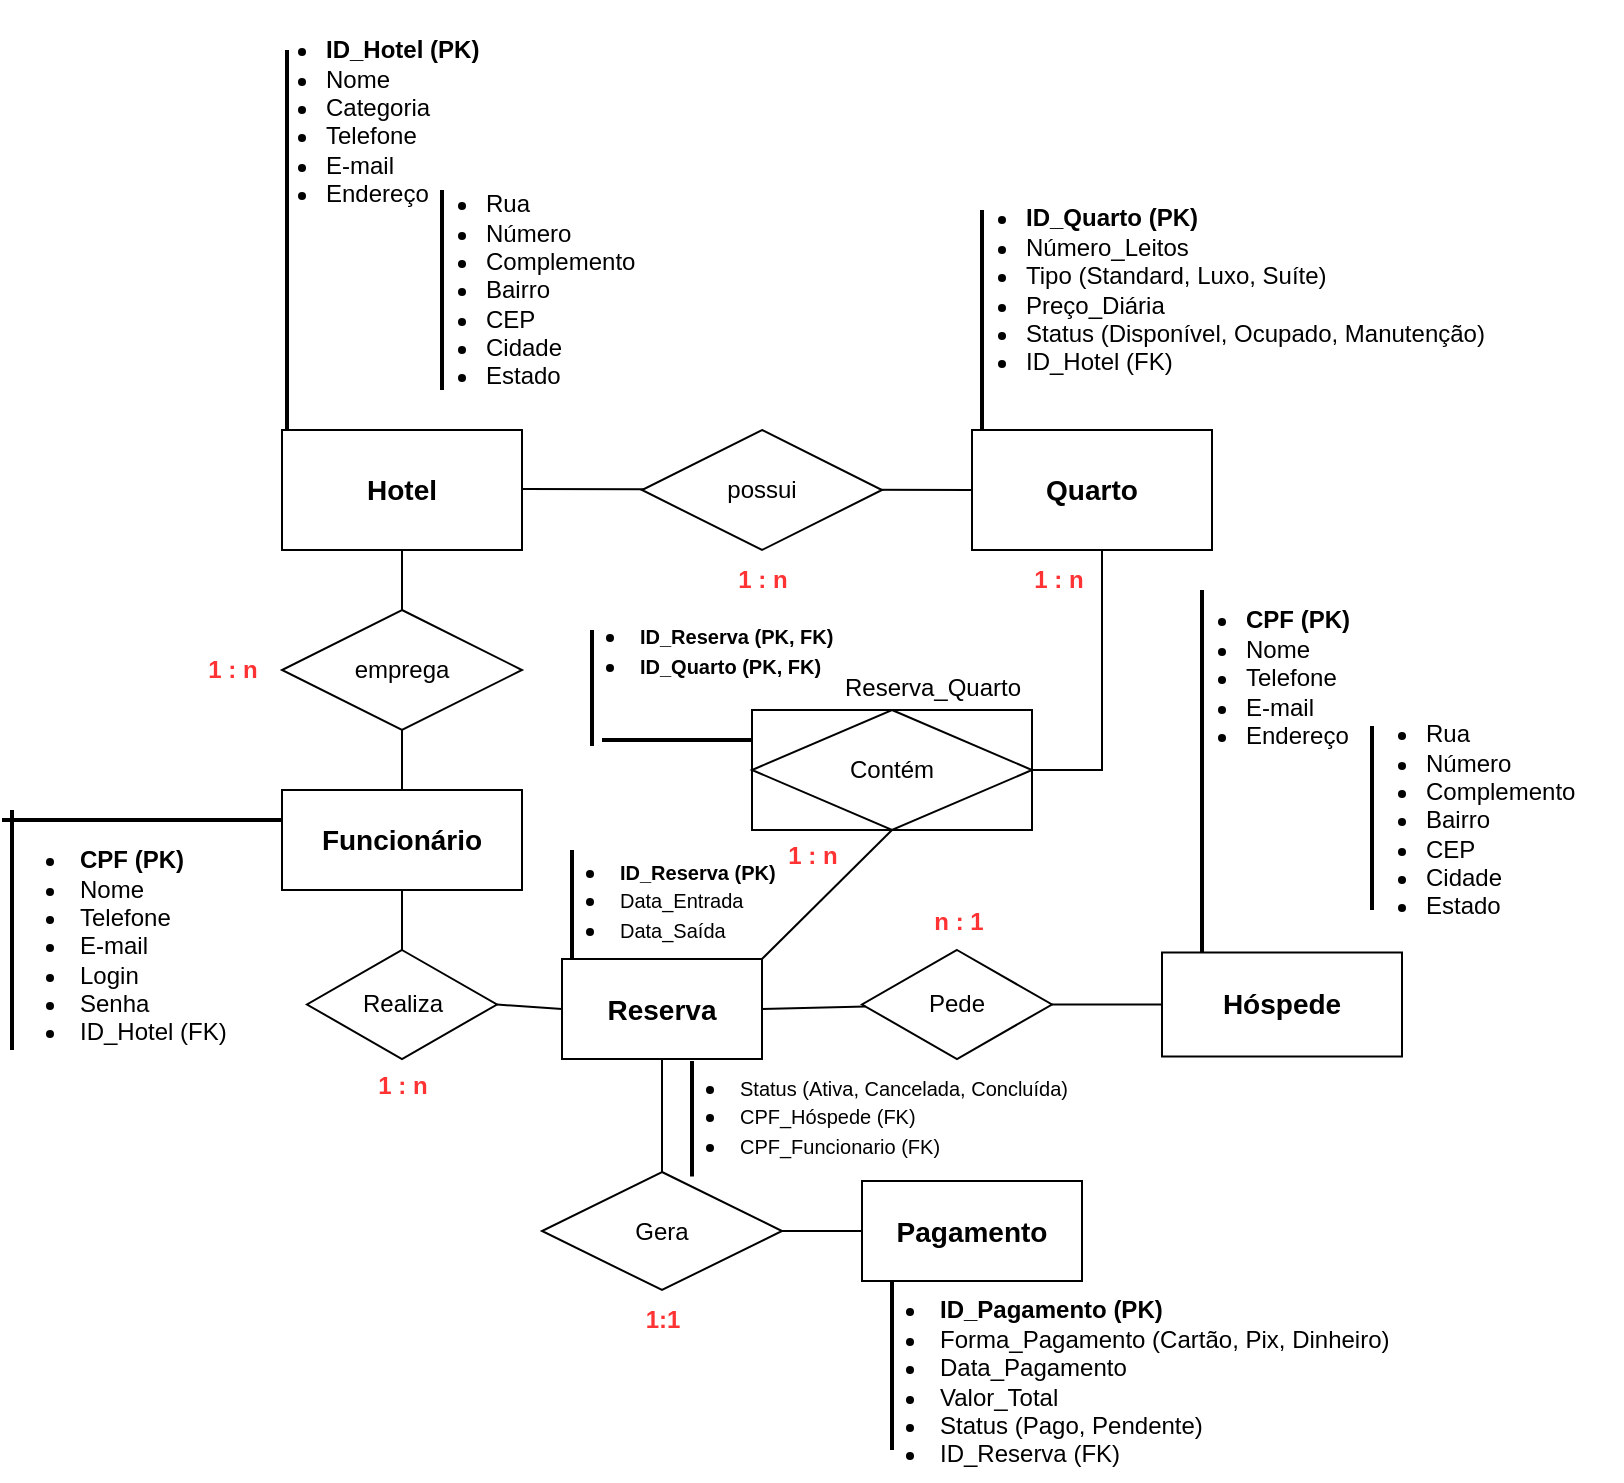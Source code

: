 <mxfile version="26.1.0">
  <diagram id="R2lEEEUBdFMjLlhIrx00" name="Page-1">
    <mxGraphModel dx="2693" dy="1846" grid="1" gridSize="10" guides="1" tooltips="1" connect="1" arrows="1" fold="1" page="1" pageScale="1" pageWidth="850" pageHeight="1100" math="0" shadow="0" extFonts="Permanent Marker^https://fonts.googleapis.com/css?family=Permanent+Marker">
      <root>
        <mxCell id="0" />
        <mxCell id="1" parent="0" />
        <mxCell id="Eb9sVpVR9ZOjH9OXoe6D-1" value="&lt;font style=&quot;font-size: 14px;&quot;&gt;&lt;b&gt;Hotel&lt;/b&gt;&lt;/font&gt;" style="rounded=0;whiteSpace=wrap;html=1;" vertex="1" parent="1">
          <mxGeometry x="80" y="120" width="120" height="60" as="geometry" />
        </mxCell>
        <mxCell id="Eb9sVpVR9ZOjH9OXoe6D-3" value="&lt;font style=&quot;font-size: 14px;&quot;&gt;&lt;b&gt;Quarto&lt;/b&gt;&lt;/font&gt;" style="whiteSpace=wrap;html=1;" vertex="1" parent="1">
          <mxGeometry x="425" y="120" width="120" height="60" as="geometry" />
        </mxCell>
        <mxCell id="Eb9sVpVR9ZOjH9OXoe6D-5" value="&lt;font style=&quot;font-size: 14px;&quot;&gt;&lt;b&gt;Funcionário&lt;/b&gt;&lt;/font&gt;" style="whiteSpace=wrap;html=1;align=center;" vertex="1" parent="1">
          <mxGeometry x="80" y="300" width="120" height="50" as="geometry" />
        </mxCell>
        <mxCell id="Eb9sVpVR9ZOjH9OXoe6D-10" value="" style="endArrow=none;html=1;rounded=0;exitX=0.5;exitY=1;exitDx=0;exitDy=0;entryX=0.5;entryY=0;entryDx=0;entryDy=0;" edge="1" parent="1" source="Eb9sVpVR9ZOjH9OXoe6D-1" target="Eb9sVpVR9ZOjH9OXoe6D-5">
          <mxGeometry relative="1" as="geometry">
            <mxPoint x="130" y="210" as="sourcePoint" />
            <mxPoint x="290" y="210" as="targetPoint" />
          </mxGeometry>
        </mxCell>
        <mxCell id="Eb9sVpVR9ZOjH9OXoe6D-6" value="emprega" style="shape=rhombus;perimeter=rhombusPerimeter;whiteSpace=wrap;html=1;align=center;" vertex="1" parent="1">
          <mxGeometry x="80" y="210" width="120" height="60" as="geometry" />
        </mxCell>
        <mxCell id="Eb9sVpVR9ZOjH9OXoe6D-11" value="" style="endArrow=none;html=1;rounded=0;entryX=0;entryY=0.5;entryDx=0;entryDy=0;" edge="1" parent="1" target="Eb9sVpVR9ZOjH9OXoe6D-3">
          <mxGeometry relative="1" as="geometry">
            <mxPoint x="200" y="149.5" as="sourcePoint" />
            <mxPoint x="360" y="149.5" as="targetPoint" />
          </mxGeometry>
        </mxCell>
        <mxCell id="Eb9sVpVR9ZOjH9OXoe6D-2" value="possui" style="shape=rhombus;perimeter=rhombusPerimeter;whiteSpace=wrap;html=1;align=center;" vertex="1" parent="1">
          <mxGeometry x="260" y="120" width="120" height="60" as="geometry" />
        </mxCell>
        <mxCell id="Eb9sVpVR9ZOjH9OXoe6D-16" value="&lt;font style=&quot;font-size: 14px;&quot;&gt;&lt;b&gt;Reserva&lt;/b&gt;&lt;/font&gt;" style="whiteSpace=wrap;html=1;align=center;" vertex="1" parent="1">
          <mxGeometry x="220" y="384.5" width="100" height="50" as="geometry" />
        </mxCell>
        <mxCell id="Eb9sVpVR9ZOjH9OXoe6D-17" value="&lt;font style=&quot;font-size: 14px;&quot;&gt;&lt;b&gt;Hóspede&lt;/b&gt;&lt;/font&gt;" style="whiteSpace=wrap;html=1;align=center;" vertex="1" parent="1">
          <mxGeometry x="520" y="381.25" width="120" height="52" as="geometry" />
        </mxCell>
        <mxCell id="Eb9sVpVR9ZOjH9OXoe6D-19" value="&lt;font style=&quot;font-size: 14px;&quot;&gt;&lt;b&gt;Pagamento&lt;/b&gt;&lt;/font&gt;" style="whiteSpace=wrap;html=1;align=center;" vertex="1" parent="1">
          <mxGeometry x="370" y="495.5" width="110" height="50" as="geometry" />
        </mxCell>
        <mxCell id="Eb9sVpVR9ZOjH9OXoe6D-20" value="" style="endArrow=none;html=1;rounded=0;entryX=0;entryY=0.5;entryDx=0;entryDy=0;" edge="1" parent="1" source="Eb9sVpVR9ZOjH9OXoe6D-18" target="Eb9sVpVR9ZOjH9OXoe6D-19">
          <mxGeometry relative="1" as="geometry">
            <mxPoint x="270" y="330" as="sourcePoint" />
            <mxPoint x="430" y="330" as="targetPoint" />
          </mxGeometry>
        </mxCell>
        <mxCell id="Eb9sVpVR9ZOjH9OXoe6D-21" value="Realiza" style="shape=rhombus;perimeter=rhombusPerimeter;whiteSpace=wrap;html=1;align=center;" vertex="1" parent="1">
          <mxGeometry x="92.5" y="380" width="95" height="54.5" as="geometry" />
        </mxCell>
        <mxCell id="Eb9sVpVR9ZOjH9OXoe6D-22" value="" style="endArrow=none;html=1;rounded=0;entryX=0.5;entryY=0;entryDx=0;entryDy=0;exitX=0.5;exitY=1;exitDx=0;exitDy=0;" edge="1" parent="1" source="Eb9sVpVR9ZOjH9OXoe6D-16" target="Eb9sVpVR9ZOjH9OXoe6D-18">
          <mxGeometry relative="1" as="geometry">
            <mxPoint x="400" y="346" as="sourcePoint" />
            <mxPoint x="405" y="480" as="targetPoint" />
          </mxGeometry>
        </mxCell>
        <mxCell id="Eb9sVpVR9ZOjH9OXoe6D-18" value="Gera" style="shape=rhombus;perimeter=rhombusPerimeter;whiteSpace=wrap;html=1;align=center;" vertex="1" parent="1">
          <mxGeometry x="210" y="491" width="120" height="59" as="geometry" />
        </mxCell>
        <mxCell id="Eb9sVpVR9ZOjH9OXoe6D-25" value="Pede" style="shape=rhombus;perimeter=rhombusPerimeter;whiteSpace=wrap;html=1;align=center;" vertex="1" parent="1">
          <mxGeometry x="370" y="380" width="95" height="54.5" as="geometry" />
        </mxCell>
        <mxCell id="Eb9sVpVR9ZOjH9OXoe6D-27" value="" style="endArrow=none;html=1;rounded=0;exitX=0.5;exitY=1;exitDx=0;exitDy=0;" edge="1" parent="1" source="Eb9sVpVR9ZOjH9OXoe6D-5" target="Eb9sVpVR9ZOjH9OXoe6D-21">
          <mxGeometry relative="1" as="geometry">
            <mxPoint x="190" y="320" as="sourcePoint" />
            <mxPoint x="350" y="320" as="targetPoint" />
          </mxGeometry>
        </mxCell>
        <mxCell id="Eb9sVpVR9ZOjH9OXoe6D-28" value="" style="endArrow=none;html=1;rounded=0;exitX=1;exitY=0.5;exitDx=0;exitDy=0;entryX=0;entryY=0.5;entryDx=0;entryDy=0;" edge="1" parent="1" source="Eb9sVpVR9ZOjH9OXoe6D-21" target="Eb9sVpVR9ZOjH9OXoe6D-16">
          <mxGeometry relative="1" as="geometry">
            <mxPoint x="190" y="310" as="sourcePoint" />
            <mxPoint x="350" y="310" as="targetPoint" />
          </mxGeometry>
        </mxCell>
        <mxCell id="Eb9sVpVR9ZOjH9OXoe6D-29" value="" style="endArrow=none;html=1;rounded=0;exitX=0;exitY=0.5;exitDx=0;exitDy=0;" edge="1" parent="1" source="Eb9sVpVR9ZOjH9OXoe6D-17" target="Eb9sVpVR9ZOjH9OXoe6D-25">
          <mxGeometry relative="1" as="geometry">
            <mxPoint x="330" y="320" as="sourcePoint" />
            <mxPoint x="490" y="320" as="targetPoint" />
          </mxGeometry>
        </mxCell>
        <mxCell id="Eb9sVpVR9ZOjH9OXoe6D-31" value="" style="endArrow=none;html=1;rounded=0;exitX=1;exitY=0.5;exitDx=0;exitDy=0;" edge="1" parent="1" source="Eb9sVpVR9ZOjH9OXoe6D-16" target="Eb9sVpVR9ZOjH9OXoe6D-25">
          <mxGeometry relative="1" as="geometry">
            <mxPoint x="330" y="409" as="sourcePoint" />
            <mxPoint x="370" y="410" as="targetPoint" />
          </mxGeometry>
        </mxCell>
        <mxCell id="Eb9sVpVR9ZOjH9OXoe6D-34" value="&lt;font color=&quot;#ff3333&quot;&gt;&lt;b&gt;1 : n&lt;/b&gt;&lt;/font&gt;" style="text;html=1;align=center;verticalAlign=middle;resizable=0;points=[];autosize=1;strokeColor=none;fillColor=none;" vertex="1" parent="1">
          <mxGeometry x="295" y="180" width="50" height="30" as="geometry" />
        </mxCell>
        <mxCell id="Eb9sVpVR9ZOjH9OXoe6D-35" value="&lt;font color=&quot;#ff3333&quot;&gt;&lt;b&gt;1 : n&lt;/b&gt;&lt;/font&gt;" style="text;html=1;align=center;verticalAlign=middle;resizable=0;points=[];autosize=1;strokeColor=none;fillColor=none;" vertex="1" parent="1">
          <mxGeometry x="30" y="225" width="50" height="30" as="geometry" />
        </mxCell>
        <mxCell id="Eb9sVpVR9ZOjH9OXoe6D-36" value="&lt;font style=&quot;color: rgb(255, 51, 51);&quot;&gt;&lt;b&gt;1:1&lt;/b&gt;&lt;/font&gt;" style="text;html=1;align=center;verticalAlign=middle;resizable=0;points=[];autosize=1;strokeColor=none;fillColor=none;" vertex="1" parent="1">
          <mxGeometry x="250" y="550" width="40" height="30" as="geometry" />
        </mxCell>
        <mxCell id="Eb9sVpVR9ZOjH9OXoe6D-37" value="Contém" style="shape=associativeEntity;whiteSpace=wrap;html=1;align=center;" vertex="1" parent="1">
          <mxGeometry x="315" y="260" width="140" height="60" as="geometry" />
        </mxCell>
        <mxCell id="Eb9sVpVR9ZOjH9OXoe6D-38" value="" style="endArrow=none;html=1;rounded=0;exitX=0.5;exitY=1;exitDx=0;exitDy=0;entryX=1;entryY=0;entryDx=0;entryDy=0;" edge="1" parent="1" source="Eb9sVpVR9ZOjH9OXoe6D-37" target="Eb9sVpVR9ZOjH9OXoe6D-16">
          <mxGeometry relative="1" as="geometry">
            <mxPoint x="360" y="330" as="sourcePoint" />
            <mxPoint x="330" y="400" as="targetPoint" />
            <Array as="points" />
          </mxGeometry>
        </mxCell>
        <mxCell id="Eb9sVpVR9ZOjH9OXoe6D-39" value="&lt;span style=&quot;text-wrap-mode: wrap;&quot;&gt;Reserva_Quarto&lt;/span&gt;" style="text;html=1;align=center;verticalAlign=middle;resizable=0;points=[];autosize=1;strokeColor=none;fillColor=none;" vertex="1" parent="1">
          <mxGeometry x="350" y="234" width="110" height="30" as="geometry" />
        </mxCell>
        <mxCell id="Eb9sVpVR9ZOjH9OXoe6D-40" value="" style="endArrow=none;html=1;rounded=0;entryX=1;entryY=0.5;entryDx=0;entryDy=0;" edge="1" parent="1" target="Eb9sVpVR9ZOjH9OXoe6D-37">
          <mxGeometry relative="1" as="geometry">
            <mxPoint x="490" y="180" as="sourcePoint" />
            <mxPoint x="480" y="280" as="targetPoint" />
            <Array as="points">
              <mxPoint x="490" y="290" />
            </Array>
          </mxGeometry>
        </mxCell>
        <mxCell id="Eb9sVpVR9ZOjH9OXoe6D-41" value="&lt;font color=&quot;#ff3333&quot;&gt;&lt;b&gt;n : 1&lt;/b&gt;&lt;/font&gt;" style="text;html=1;align=center;verticalAlign=middle;resizable=0;points=[];autosize=1;strokeColor=none;fillColor=none;" vertex="1" parent="1">
          <mxGeometry x="392.5" y="351.25" width="50" height="30" as="geometry" />
        </mxCell>
        <mxCell id="Eb9sVpVR9ZOjH9OXoe6D-42" value="&lt;font color=&quot;#ff3333&quot;&gt;&lt;b&gt;1 : n&lt;/b&gt;&lt;/font&gt;" style="text;html=1;align=center;verticalAlign=middle;resizable=0;points=[];autosize=1;strokeColor=none;fillColor=none;" vertex="1" parent="1">
          <mxGeometry x="115" y="433.25" width="50" height="30" as="geometry" />
        </mxCell>
        <mxCell id="Eb9sVpVR9ZOjH9OXoe6D-43" value="&lt;font color=&quot;#ff3333&quot;&gt;&lt;b&gt;1 : n&lt;/b&gt;&lt;/font&gt;" style="text;html=1;align=center;verticalAlign=middle;resizable=0;points=[];autosize=1;strokeColor=none;fillColor=none;" vertex="1" parent="1">
          <mxGeometry x="320" y="318" width="50" height="30" as="geometry" />
        </mxCell>
        <mxCell id="Eb9sVpVR9ZOjH9OXoe6D-44" value="&lt;font color=&quot;#ff3333&quot;&gt;&lt;b&gt;1 : n&lt;/b&gt;&lt;/font&gt;" style="text;html=1;align=center;verticalAlign=middle;resizable=0;points=[];autosize=1;strokeColor=none;fillColor=none;" vertex="1" parent="1">
          <mxGeometry x="442.5" y="180" width="50" height="30" as="geometry" />
        </mxCell>
        <mxCell id="Eb9sVpVR9ZOjH9OXoe6D-56" value="&lt;ul&gt;&lt;li&gt;&lt;b&gt;&lt;span style=&quot;background-color: transparent; color: light-dark(rgb(0, 0, 0), rgb(255, 255, 255));&quot;&gt;ID_Hotel&lt;/span&gt;&lt;span style=&quot;background-color: transparent; color: light-dark(rgb(0, 0, 0), rgb(255, 255, 255));&quot;&gt; (PK)&lt;/span&gt;&lt;/b&gt;&lt;/li&gt;&lt;li&gt;&lt;span style=&quot;background-color: transparent; color: light-dark(rgb(0, 0, 0), rgb(255, 255, 255));&quot;&gt;Nome&lt;/span&gt;&lt;/li&gt;&lt;li&gt;&lt;span style=&quot;background-color: transparent; color: light-dark(rgb(0, 0, 0), rgb(255, 255, 255));&quot;&gt;Categoria&lt;/span&gt;&lt;/li&gt;&lt;li&gt;&lt;span style=&quot;background-color: transparent; color: light-dark(rgb(0, 0, 0), rgb(255, 255, 255));&quot;&gt;Telefone&lt;/span&gt;&lt;/li&gt;&lt;li&gt;&lt;span style=&quot;background-color: transparent; color: light-dark(rgb(0, 0, 0), rgb(255, 255, 255));&quot;&gt;E-mail&lt;/span&gt;&lt;/li&gt;&lt;li&gt;&lt;span style=&quot;background-color: transparent; color: light-dark(rgb(0, 0, 0), rgb(255, 255, 255));&quot;&gt;Endereço&lt;/span&gt;&lt;/li&gt;&lt;/ul&gt;&lt;h4 data-end=&quot;599&quot; data-start=&quot;579&quot;&gt;&lt;/h4&gt;&lt;div&gt;&lt;br&gt;&lt;/div&gt;" style="text;html=1;align=left;verticalAlign=middle;resizable=0;points=[];autosize=1;strokeColor=none;fillColor=none;" vertex="1" parent="1">
          <mxGeometry x="60" y="-95" width="140" height="140" as="geometry" />
        </mxCell>
        <mxCell id="Eb9sVpVR9ZOjH9OXoe6D-57" value="&lt;ul&gt;&lt;li&gt;&lt;span style=&quot;background-color: transparent; color: light-dark(rgb(0, 0, 0), rgb(255, 255, 255));&quot;&gt;Rua&lt;/span&gt;&lt;/li&gt;&lt;li&gt;&lt;span style=&quot;background-color: transparent; color: light-dark(rgb(0, 0, 0), rgb(255, 255, 255));&quot;&gt;Número&lt;/span&gt;&lt;/li&gt;&lt;li&gt;&lt;span style=&quot;background-color: transparent; color: light-dark(rgb(0, 0, 0), rgb(255, 255, 255));&quot;&gt;Complemento&lt;/span&gt;&lt;/li&gt;&lt;li&gt;&lt;span style=&quot;background-color: transparent; color: light-dark(rgb(0, 0, 0), rgb(255, 255, 255));&quot;&gt;Bairro&lt;/span&gt;&lt;/li&gt;&lt;li&gt;&lt;span style=&quot;background-color: transparent; color: light-dark(rgb(0, 0, 0), rgb(255, 255, 255));&quot;&gt;CEP&lt;/span&gt;&lt;/li&gt;&lt;li&gt;&lt;span style=&quot;background-color: transparent; color: light-dark(rgb(0, 0, 0), rgb(255, 255, 255));&quot;&gt;Cidade&lt;/span&gt;&lt;/li&gt;&lt;li&gt;&lt;span style=&quot;background-color: transparent; color: light-dark(rgb(0, 0, 0), rgb(255, 255, 255));&quot;&gt;Estado&lt;/span&gt;&lt;/li&gt;&lt;/ul&gt;" style="text;html=1;align=left;verticalAlign=middle;resizable=0;points=[];autosize=1;strokeColor=none;fillColor=none;" vertex="1" parent="1">
          <mxGeometry x="140" y="-20" width="140" height="140" as="geometry" />
        </mxCell>
        <mxCell id="Eb9sVpVR9ZOjH9OXoe6D-58" value="" style="line;strokeWidth=2;direction=south;html=1;" vertex="1" parent="1">
          <mxGeometry x="77.5" y="-70" width="10" height="190" as="geometry" />
        </mxCell>
        <mxCell id="Eb9sVpVR9ZOjH9OXoe6D-61" value="" style="line;strokeWidth=2;direction=south;html=1;" vertex="1" parent="1">
          <mxGeometry x="155" width="10" height="100" as="geometry" />
        </mxCell>
        <mxCell id="Eb9sVpVR9ZOjH9OXoe6D-62" value="" style="line;strokeWidth=2;direction=south;html=1;" vertex="1" parent="1">
          <mxGeometry x="425" y="10" width="10" height="110" as="geometry" />
        </mxCell>
        <mxCell id="Eb9sVpVR9ZOjH9OXoe6D-63" value="&lt;ul&gt;&lt;li data-end=&quot;620&quot; data-start=&quot;600&quot;&gt;&lt;b&gt;ID_Quarto (PK)&lt;/b&gt;&lt;/li&gt;&lt;li data-end=&quot;640&quot; data-start=&quot;621&quot;&gt;Número_Leitos&lt;/li&gt;&lt;li data-end=&quot;675&quot; data-start=&quot;641&quot;&gt;Tipo (Standard, Luxo, Suíte)&lt;/li&gt;&lt;li data-end=&quot;694&quot; data-start=&quot;676&quot;&gt;Preço_Diária&lt;/li&gt;&lt;li data-end=&quot;741&quot; data-start=&quot;695&quot;&gt;Status (Disponível, Ocupado, Manutenção)&lt;/li&gt;&lt;li data-end=&quot;787&quot; data-start=&quot;742&quot;&gt;ID_Hotel (FK)&amp;nbsp;&lt;/li&gt;&lt;/ul&gt;" style="text;html=1;align=left;verticalAlign=middle;resizable=0;points=[];autosize=1;strokeColor=none;fillColor=none;" vertex="1" parent="1">
          <mxGeometry x="410" y="-10" width="290" height="120" as="geometry" />
        </mxCell>
        <mxCell id="Eb9sVpVR9ZOjH9OXoe6D-64" value="" style="line;strokeWidth=2;direction=south;html=1;" vertex="1" parent="1">
          <mxGeometry x="535" y="200" width="10" height="181.25" as="geometry" />
        </mxCell>
        <mxCell id="Eb9sVpVR9ZOjH9OXoe6D-65" value="" style="line;strokeWidth=2;direction=south;html=1;" vertex="1" parent="1">
          <mxGeometry x="380" y="545.5" width="10" height="84.5" as="geometry" />
        </mxCell>
        <mxCell id="Eb9sVpVR9ZOjH9OXoe6D-66" value="&lt;li data-end=&quot;1237&quot; data-start=&quot;1214&quot;&gt;&lt;b&gt;ID_Pagamento (PK)&lt;/b&gt;&lt;/li&gt;&lt;li data-end=&quot;1283&quot; data-start=&quot;1238&quot;&gt;Forma_Pagamento (Cartão, Pix, Dinheiro)&lt;/li&gt;&lt;li data-end=&quot;1304&quot; data-start=&quot;1284&quot;&gt;Data_Pagamento&lt;/li&gt;&lt;li data-end=&quot;1322&quot; data-start=&quot;1305&quot;&gt;Valor_Total&lt;/li&gt;&lt;li data-end=&quot;1352&quot; data-start=&quot;1323&quot;&gt;Status (Pago, Pendente)&lt;/li&gt;&lt;li data-end=&quot;1402&quot; data-start=&quot;1353&quot;&gt;ID_Reserva (FK)&lt;/li&gt;" style="text;html=1;align=left;verticalAlign=middle;resizable=0;points=[];autosize=1;strokeColor=none;fillColor=none;" vertex="1" parent="1">
          <mxGeometry x="390" y="545.5" width="270" height="100" as="geometry" />
        </mxCell>
        <mxCell id="Eb9sVpVR9ZOjH9OXoe6D-69" value="&lt;ul&gt;&lt;li&gt;&lt;span style=&quot;background-color: transparent; color: light-dark(rgb(0, 0, 0), rgb(255, 255, 255));&quot;&gt;Rua&lt;/span&gt;&lt;/li&gt;&lt;li&gt;&lt;span style=&quot;background-color: transparent; color: light-dark(rgb(0, 0, 0), rgb(255, 255, 255));&quot;&gt;Número&lt;/span&gt;&lt;/li&gt;&lt;li&gt;&lt;span style=&quot;background-color: transparent; color: light-dark(rgb(0, 0, 0), rgb(255, 255, 255));&quot;&gt;Complemento&lt;/span&gt;&lt;/li&gt;&lt;li&gt;&lt;span style=&quot;background-color: transparent; color: light-dark(rgb(0, 0, 0), rgb(255, 255, 255));&quot;&gt;Bairro&lt;/span&gt;&lt;/li&gt;&lt;li&gt;&lt;span style=&quot;background-color: transparent; color: light-dark(rgb(0, 0, 0), rgb(255, 255, 255));&quot;&gt;CEP&lt;/span&gt;&lt;/li&gt;&lt;li&gt;&lt;span style=&quot;background-color: transparent; color: light-dark(rgb(0, 0, 0), rgb(255, 255, 255));&quot;&gt;Cidade&lt;/span&gt;&lt;/li&gt;&lt;li&gt;&lt;span style=&quot;background-color: transparent; color: light-dark(rgb(0, 0, 0), rgb(255, 255, 255));&quot;&gt;Estado&lt;/span&gt;&lt;/li&gt;&lt;/ul&gt;" style="text;html=1;align=left;verticalAlign=middle;resizable=0;points=[];autosize=1;strokeColor=none;fillColor=none;" vertex="1" parent="1">
          <mxGeometry x="610" y="244.5" width="140" height="140" as="geometry" />
        </mxCell>
        <mxCell id="Eb9sVpVR9ZOjH9OXoe6D-71" value="" style="line;strokeWidth=2;direction=south;html=1;" vertex="1" parent="1">
          <mxGeometry x="620" y="268" width="10" height="92" as="geometry" />
        </mxCell>
        <mxCell id="Eb9sVpVR9ZOjH9OXoe6D-72" value="&lt;ul&gt;&lt;li&gt;&lt;b&gt;&lt;span style=&quot;background-color: transparent; color: light-dark(rgb(0, 0, 0), rgb(255, 255, 255));&quot;&gt;CPF (PK)&lt;/span&gt;&lt;/b&gt;&lt;/li&gt;&lt;li&gt;&lt;span style=&quot;background-color: transparent; color: light-dark(rgb(0, 0, 0), rgb(255, 255, 255));&quot;&gt;Nome&lt;/span&gt;&lt;/li&gt;&lt;li&gt;&lt;span style=&quot;background-color: transparent; color: light-dark(rgb(0, 0, 0), rgb(255, 255, 255));&quot;&gt;Telefone&lt;/span&gt;&lt;/li&gt;&lt;li&gt;&lt;span style=&quot;background-color: transparent; color: light-dark(rgb(0, 0, 0), rgb(255, 255, 255));&quot;&gt;E-mail&lt;/span&gt;&lt;/li&gt;&lt;li&gt;&lt;span style=&quot;background-color: transparent; color: light-dark(rgb(0, 0, 0), rgb(255, 255, 255));&quot;&gt;Endereço&lt;/span&gt;&lt;/li&gt;&lt;/ul&gt;&lt;h4 data-end=&quot;599&quot; data-start=&quot;579&quot;&gt;&lt;/h4&gt;&lt;div&gt;&lt;br&gt;&lt;/div&gt;" style="text;html=1;align=left;verticalAlign=middle;resizable=0;points=[];autosize=1;strokeColor=none;fillColor=none;" vertex="1" parent="1">
          <mxGeometry x="520" y="188" width="120" height="130" as="geometry" />
        </mxCell>
        <mxCell id="Eb9sVpVR9ZOjH9OXoe6D-73" value="" style="line;strokeWidth=2;direction=south;html=1;" vertex="1" parent="1">
          <mxGeometry x="220" y="330" width="10" height="54.5" as="geometry" />
        </mxCell>
        <mxCell id="Eb9sVpVR9ZOjH9OXoe6D-74" value="&lt;li data-end=&quot;999&quot; data-start=&quot;978&quot;&gt;&lt;b&gt;&lt;font style=&quot;font-size: 10px;&quot;&gt;ID_Reserva (PK)&lt;/font&gt;&lt;/b&gt;&lt;/li&gt;&lt;li data-end=&quot;1018&quot; data-start=&quot;1000&quot;&gt;&lt;font style=&quot;font-size: 10px;&quot;&gt;Data_Entrada&lt;/font&gt;&lt;/li&gt;&lt;li data-end=&quot;1035&quot; data-start=&quot;1019&quot;&gt;&lt;font style=&quot;font-size: 10px;&quot;&gt;Data_Saída&lt;/font&gt;&lt;/li&gt;" style="text;html=1;align=left;verticalAlign=middle;resizable=0;points=[];autosize=1;strokeColor=none;fillColor=none;" vertex="1" parent="1">
          <mxGeometry x="230" y="324.5" width="120" height="60" as="geometry" />
        </mxCell>
        <mxCell id="Eb9sVpVR9ZOjH9OXoe6D-76" value="" style="line;strokeWidth=2;direction=south;html=1;" vertex="1" parent="1">
          <mxGeometry x="280" y="435.5" width="10" height="57.75" as="geometry" />
        </mxCell>
        <mxCell id="Eb9sVpVR9ZOjH9OXoe6D-77" value="&lt;li data-end=&quot;1078&quot; data-start=&quot;1036&quot;&gt;&lt;font style=&quot;font-size: 10px;&quot;&gt;Status (Ativa, Cancelada, Concluída)&lt;/font&gt;&lt;/li&gt;&lt;li data-end=&quot;1129&quot; data-start=&quot;1079&quot;&gt;&lt;font style=&quot;font-size: 10px;&quot;&gt;CPF_Hóspede (FK)&lt;/font&gt;&lt;/li&gt;&lt;li data-end=&quot;1188&quot; data-start=&quot;1130&quot;&gt;&lt;font style=&quot;font-size: 10px;&quot;&gt;CPF_Funcionario (FK)&amp;nbsp;&lt;/font&gt;&lt;/li&gt;" style="text;html=1;align=left;verticalAlign=middle;resizable=0;points=[];autosize=1;strokeColor=none;fillColor=none;" vertex="1" parent="1">
          <mxGeometry x="290" y="433.25" width="200" height="60" as="geometry" />
        </mxCell>
        <mxCell id="Eb9sVpVR9ZOjH9OXoe6D-80" value="" style="line;strokeWidth=2;html=1;" vertex="1" parent="1">
          <mxGeometry x="-60" y="310" width="140" height="10" as="geometry" />
        </mxCell>
        <mxCell id="Eb9sVpVR9ZOjH9OXoe6D-81" value="&lt;li data-end=&quot;282&quot; data-start=&quot;268&quot;&gt;&lt;b&gt;CPF (PK)&lt;/b&gt;&lt;/li&gt;&lt;li data-end=&quot;293&quot; data-start=&quot;283&quot;&gt;Nome&lt;/li&gt;&lt;li data-end=&quot;308&quot; data-start=&quot;294&quot;&gt;Telefone&lt;/li&gt;&lt;li data-end=&quot;321&quot; data-start=&quot;309&quot;&gt;E-mail&lt;/li&gt;&lt;li data-end=&quot;333&quot; data-start=&quot;322&quot;&gt;Login&lt;/li&gt;&lt;li data-end=&quot;345&quot; data-start=&quot;334&quot;&gt;Senha&lt;/li&gt;&lt;li data-end=&quot;391&quot; data-start=&quot;346&quot;&gt;ID_Hotel (FK)&amp;nbsp;&lt;/li&gt;" style="text;html=1;align=left;verticalAlign=middle;resizable=0;points=[];autosize=1;strokeColor=none;fillColor=none;" vertex="1" parent="1">
          <mxGeometry x="-40" y="323.25" width="120" height="110" as="geometry" />
        </mxCell>
        <mxCell id="Eb9sVpVR9ZOjH9OXoe6D-82" value="" style="line;strokeWidth=2;direction=south;html=1;" vertex="1" parent="1">
          <mxGeometry x="-60" y="310" width="10" height="120" as="geometry" />
        </mxCell>
        <mxCell id="Eb9sVpVR9ZOjH9OXoe6D-83" value="" style="line;strokeWidth=2;direction=south;html=1;" vertex="1" parent="1">
          <mxGeometry x="230" y="220" width="10" height="58" as="geometry" />
        </mxCell>
        <mxCell id="Eb9sVpVR9ZOjH9OXoe6D-84" value="&lt;li style=&quot;text-align: left;&quot; data-end=&quot;1547&quot; data-start=&quot;1494&quot;&gt;&lt;b&gt;&lt;font style=&quot;font-size: 10px;&quot;&gt;ID_Reserva (PK, FK)&lt;/font&gt;&amp;nbsp;&lt;/b&gt;&lt;/li&gt;&lt;li style=&quot;text-align: left;&quot; data-end=&quot;1599&quot; data-start=&quot;1548&quot;&gt;&lt;b&gt;&lt;span style=&quot;font-size: 10px;&quot;&gt;ID_Quarto (PK, FK)&lt;/span&gt;&lt;font&gt;&lt;span style=&quot;font-size: 10px;&quot;&gt;&amp;nbsp;&lt;/span&gt;&lt;/font&gt;&lt;/b&gt;&lt;/li&gt;" style="text;html=1;align=center;verticalAlign=middle;resizable=0;points=[];autosize=1;strokeColor=none;fillColor=none;" vertex="1" parent="1">
          <mxGeometry x="230" y="210" width="140" height="40" as="geometry" />
        </mxCell>
        <mxCell id="Eb9sVpVR9ZOjH9OXoe6D-85" value="" style="line;strokeWidth=2;html=1;" vertex="1" parent="1">
          <mxGeometry x="240" y="270" width="75" height="10" as="geometry" />
        </mxCell>
      </root>
    </mxGraphModel>
  </diagram>
</mxfile>
